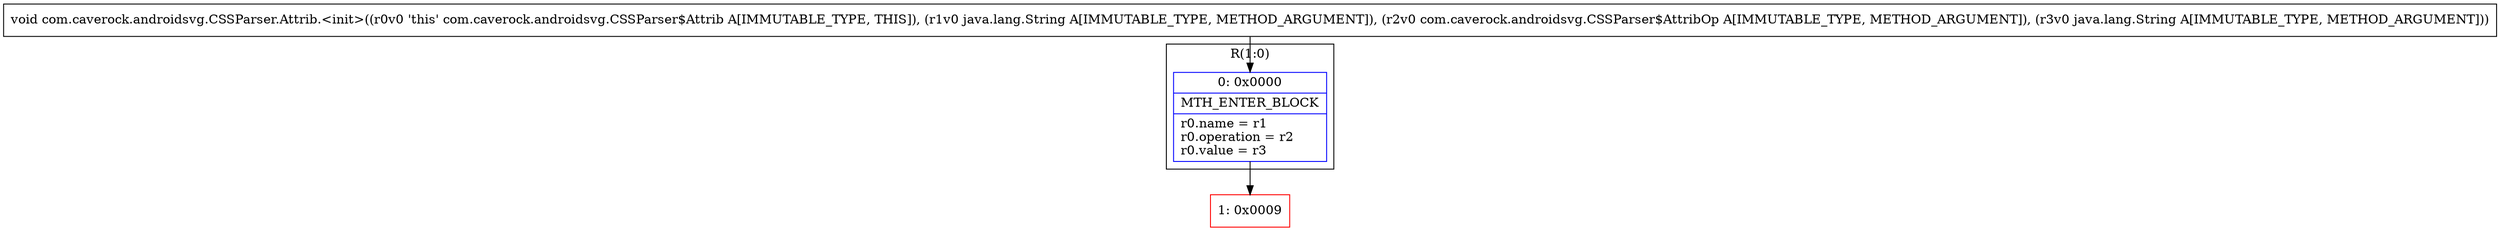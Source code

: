 digraph "CFG forcom.caverock.androidsvg.CSSParser.Attrib.\<init\>(Ljava\/lang\/String;Lcom\/caverock\/androidsvg\/CSSParser$AttribOp;Ljava\/lang\/String;)V" {
subgraph cluster_Region_887678989 {
label = "R(1:0)";
node [shape=record,color=blue];
Node_0 [shape=record,label="{0\:\ 0x0000|MTH_ENTER_BLOCK\l|r0.name = r1\lr0.operation = r2\lr0.value = r3\l}"];
}
Node_1 [shape=record,color=red,label="{1\:\ 0x0009}"];
MethodNode[shape=record,label="{void com.caverock.androidsvg.CSSParser.Attrib.\<init\>((r0v0 'this' com.caverock.androidsvg.CSSParser$Attrib A[IMMUTABLE_TYPE, THIS]), (r1v0 java.lang.String A[IMMUTABLE_TYPE, METHOD_ARGUMENT]), (r2v0 com.caverock.androidsvg.CSSParser$AttribOp A[IMMUTABLE_TYPE, METHOD_ARGUMENT]), (r3v0 java.lang.String A[IMMUTABLE_TYPE, METHOD_ARGUMENT])) }"];
MethodNode -> Node_0;
Node_0 -> Node_1;
}

